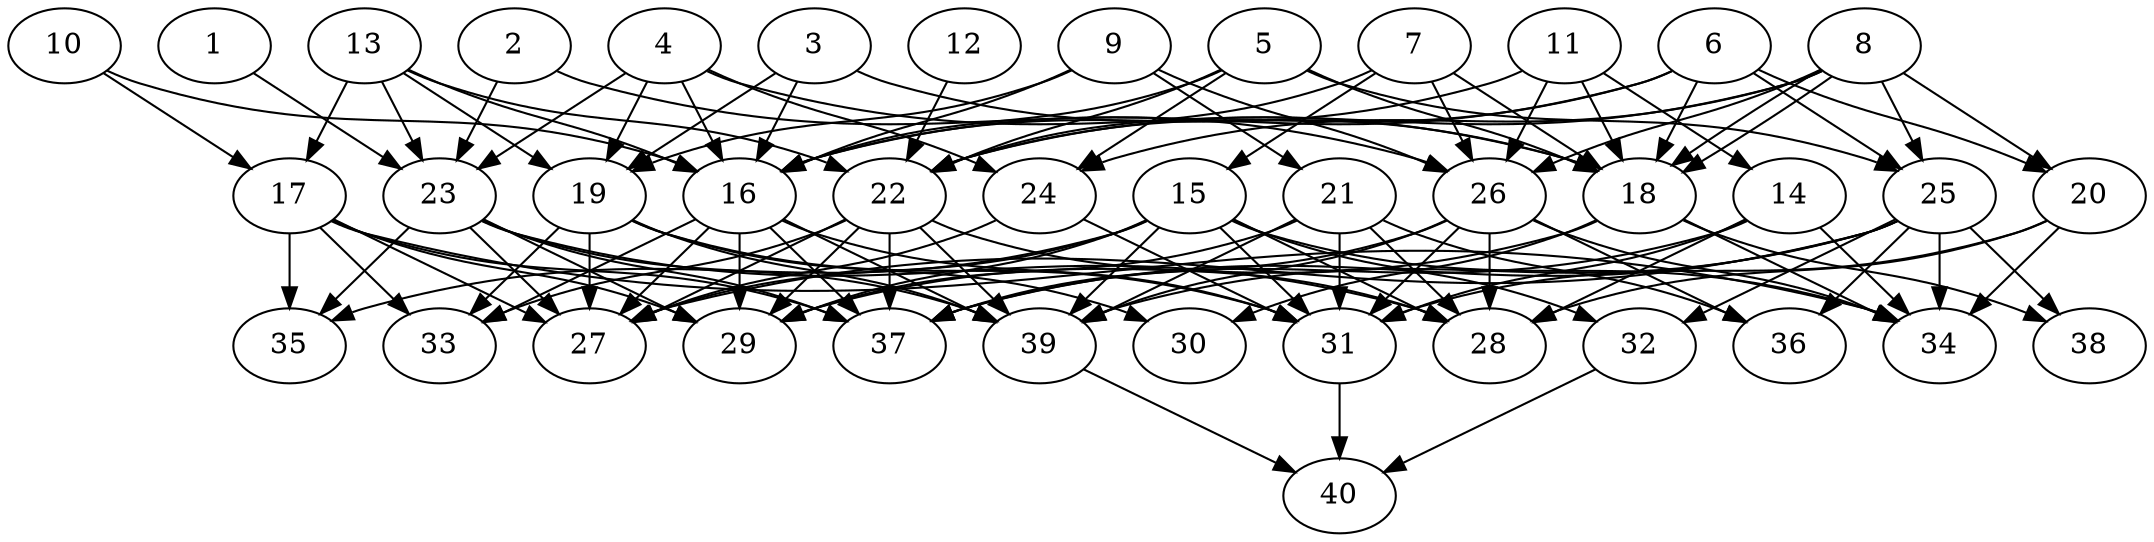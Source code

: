 // DAG automatically generated by daggen at Thu Oct  3 14:06:49 2019
// ./daggen --dot -n 40 --ccr 0.5 --fat 0.7 --regular 0.9 --density 0.6 --mindata 5242880 --maxdata 52428800 
digraph G {
  1 [size="13160448", alpha="0.10", expect_size="6580224"] 
  1 -> 23 [size ="6580224"]
  2 [size="103847936", alpha="0.08", expect_size="51923968"] 
  2 -> 23 [size ="51923968"]
  2 -> 26 [size ="51923968"]
  3 [size="34547712", alpha="0.09", expect_size="17273856"] 
  3 -> 16 [size ="17273856"]
  3 -> 18 [size ="17273856"]
  3 -> 19 [size ="17273856"]
  4 [size="98562048", alpha="0.17", expect_size="49281024"] 
  4 -> 16 [size ="49281024"]
  4 -> 18 [size ="49281024"]
  4 -> 19 [size ="49281024"]
  4 -> 23 [size ="49281024"]
  4 -> 24 [size ="49281024"]
  5 [size="87697408", alpha="0.18", expect_size="43848704"] 
  5 -> 16 [size ="43848704"]
  5 -> 18 [size ="43848704"]
  5 -> 22 [size ="43848704"]
  5 -> 24 [size ="43848704"]
  5 -> 25 [size ="43848704"]
  6 [size="27940864", alpha="0.14", expect_size="13970432"] 
  6 -> 16 [size ="13970432"]
  6 -> 18 [size ="13970432"]
  6 -> 20 [size ="13970432"]
  6 -> 22 [size ="13970432"]
  6 -> 25 [size ="13970432"]
  7 [size="44548096", alpha="0.18", expect_size="22274048"] 
  7 -> 15 [size ="22274048"]
  7 -> 18 [size ="22274048"]
  7 -> 22 [size ="22274048"]
  7 -> 26 [size ="22274048"]
  8 [size="19419136", alpha="0.11", expect_size="9709568"] 
  8 -> 18 [size ="9709568"]
  8 -> 18 [size ="9709568"]
  8 -> 20 [size ="9709568"]
  8 -> 22 [size ="9709568"]
  8 -> 24 [size ="9709568"]
  8 -> 25 [size ="9709568"]
  8 -> 26 [size ="9709568"]
  9 [size="11317248", alpha="0.12", expect_size="5658624"] 
  9 -> 16 [size ="5658624"]
  9 -> 19 [size ="5658624"]
  9 -> 21 [size ="5658624"]
  9 -> 26 [size ="5658624"]
  10 [size="91420672", alpha="0.07", expect_size="45710336"] 
  10 -> 16 [size ="45710336"]
  10 -> 17 [size ="45710336"]
  11 [size="74975232", alpha="0.17", expect_size="37487616"] 
  11 -> 14 [size ="37487616"]
  11 -> 16 [size ="37487616"]
  11 -> 18 [size ="37487616"]
  11 -> 26 [size ="37487616"]
  12 [size="26488832", alpha="0.03", expect_size="13244416"] 
  12 -> 22 [size ="13244416"]
  13 [size="62498816", alpha="0.07", expect_size="31249408"] 
  13 -> 16 [size ="31249408"]
  13 -> 17 [size ="31249408"]
  13 -> 19 [size ="31249408"]
  13 -> 22 [size ="31249408"]
  13 -> 23 [size ="31249408"]
  14 [size="102801408", alpha="0.05", expect_size="51400704"] 
  14 -> 28 [size ="51400704"]
  14 -> 31 [size ="51400704"]
  14 -> 34 [size ="51400704"]
  14 -> 37 [size ="51400704"]
  15 [size="87717888", alpha="0.15", expect_size="43858944"] 
  15 -> 27 [size ="43858944"]
  15 -> 28 [size ="43858944"]
  15 -> 29 [size ="43858944"]
  15 -> 31 [size ="43858944"]
  15 -> 32 [size ="43858944"]
  15 -> 34 [size ="43858944"]
  15 -> 35 [size ="43858944"]
  15 -> 39 [size ="43858944"]
  16 [size="76302336", alpha="0.01", expect_size="38151168"] 
  16 -> 27 [size ="38151168"]
  16 -> 29 [size ="38151168"]
  16 -> 31 [size ="38151168"]
  16 -> 33 [size ="38151168"]
  16 -> 37 [size ="38151168"]
  16 -> 39 [size ="38151168"]
  17 [size="47667200", alpha="0.16", expect_size="23833600"] 
  17 -> 27 [size ="23833600"]
  17 -> 29 [size ="23833600"]
  17 -> 33 [size ="23833600"]
  17 -> 34 [size ="23833600"]
  17 -> 35 [size ="23833600"]
  17 -> 37 [size ="23833600"]
  18 [size="39534592", alpha="0.18", expect_size="19767296"] 
  18 -> 29 [size ="19767296"]
  18 -> 30 [size ="19767296"]
  18 -> 34 [size ="19767296"]
  18 -> 38 [size ="19767296"]
  19 [size="91426816", alpha="0.08", expect_size="45713408"] 
  19 -> 27 [size ="45713408"]
  19 -> 30 [size ="45713408"]
  19 -> 31 [size ="45713408"]
  19 -> 33 [size ="45713408"]
  19 -> 39 [size ="45713408"]
  20 [size="52365312", alpha="0.10", expect_size="26182656"] 
  20 -> 28 [size ="26182656"]
  20 -> 31 [size ="26182656"]
  20 -> 34 [size ="26182656"]
  21 [size="85041152", alpha="0.13", expect_size="42520576"] 
  21 -> 28 [size ="42520576"]
  21 -> 29 [size ="42520576"]
  21 -> 31 [size ="42520576"]
  21 -> 36 [size ="42520576"]
  21 -> 39 [size ="42520576"]
  22 [size="69806080", alpha="0.15", expect_size="34903040"] 
  22 -> 27 [size ="34903040"]
  22 -> 28 [size ="34903040"]
  22 -> 29 [size ="34903040"]
  22 -> 33 [size ="34903040"]
  22 -> 37 [size ="34903040"]
  22 -> 39 [size ="34903040"]
  23 [size="85610496", alpha="0.03", expect_size="42805248"] 
  23 -> 27 [size ="42805248"]
  23 -> 28 [size ="42805248"]
  23 -> 29 [size ="42805248"]
  23 -> 35 [size ="42805248"]
  23 -> 37 [size ="42805248"]
  23 -> 39 [size ="42805248"]
  24 [size="23848960", alpha="0.09", expect_size="11924480"] 
  24 -> 27 [size ="11924480"]
  24 -> 31 [size ="11924480"]
  25 [size="45307904", alpha="0.11", expect_size="22653952"] 
  25 -> 27 [size ="22653952"]
  25 -> 32 [size ="22653952"]
  25 -> 34 [size ="22653952"]
  25 -> 36 [size ="22653952"]
  25 -> 37 [size ="22653952"]
  25 -> 38 [size ="22653952"]
  25 -> 39 [size ="22653952"]
  26 [size="19357696", alpha="0.18", expect_size="9678848"] 
  26 -> 28 [size ="9678848"]
  26 -> 31 [size ="9678848"]
  26 -> 34 [size ="9678848"]
  26 -> 36 [size ="9678848"]
  26 -> 37 [size ="9678848"]
  26 -> 39 [size ="9678848"]
  27 [size="22321152", alpha="0.11", expect_size="11160576"] 
  28 [size="95606784", alpha="0.06", expect_size="47803392"] 
  29 [size="87126016", alpha="0.02", expect_size="43563008"] 
  30 [size="29759488", alpha="0.15", expect_size="14879744"] 
  31 [size="76548096", alpha="0.01", expect_size="38274048"] 
  31 -> 40 [size ="38274048"]
  32 [size="41422848", alpha="0.11", expect_size="20711424"] 
  32 -> 40 [size ="20711424"]
  33 [size="17747968", alpha="0.11", expect_size="8873984"] 
  34 [size="29585408", alpha="0.12", expect_size="14792704"] 
  35 [size="70641664", alpha="0.09", expect_size="35320832"] 
  36 [size="29384704", alpha="0.19", expect_size="14692352"] 
  37 [size="17643520", alpha="0.18", expect_size="8821760"] 
  38 [size="69480448", alpha="0.02", expect_size="34740224"] 
  39 [size="99461120", alpha="0.04", expect_size="49730560"] 
  39 -> 40 [size ="49730560"]
  40 [size="14043136", alpha="0.15", expect_size="7021568"] 
}
